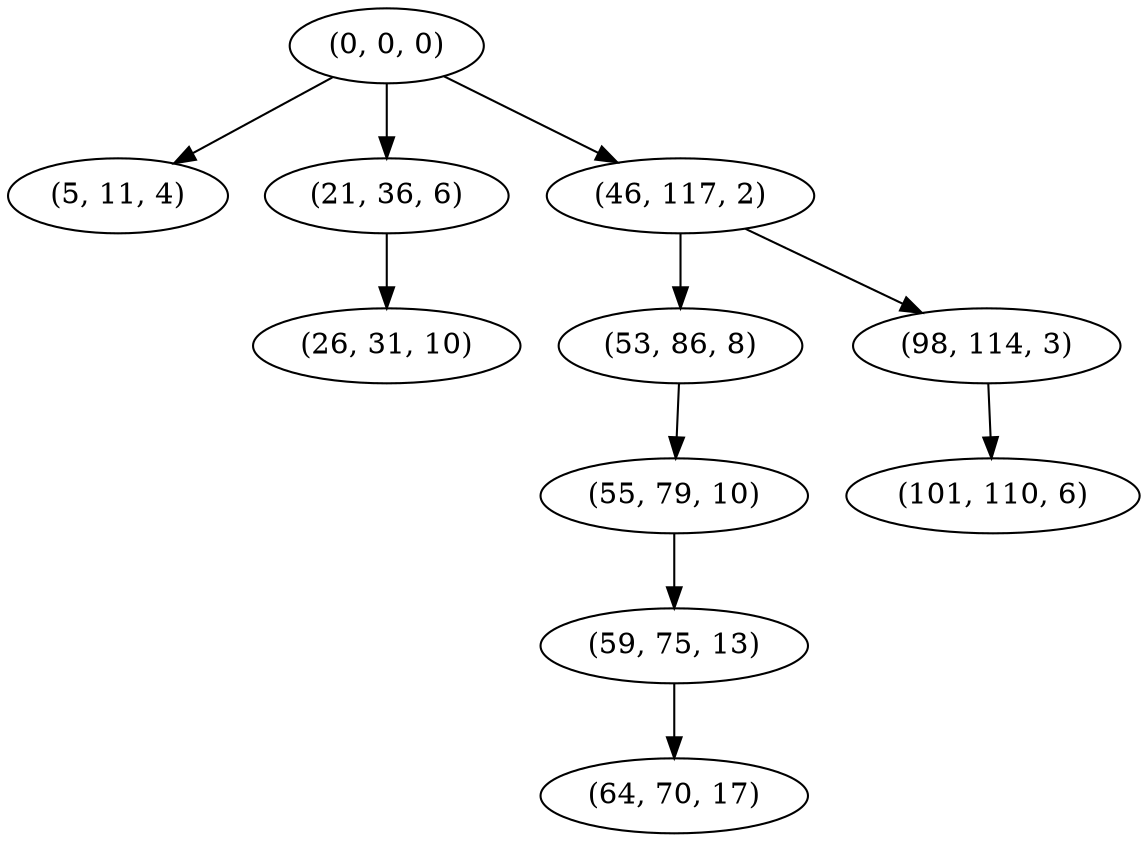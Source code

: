 digraph tree {
    "(0, 0, 0)";
    "(5, 11, 4)";
    "(21, 36, 6)";
    "(26, 31, 10)";
    "(46, 117, 2)";
    "(53, 86, 8)";
    "(55, 79, 10)";
    "(59, 75, 13)";
    "(64, 70, 17)";
    "(98, 114, 3)";
    "(101, 110, 6)";
    "(0, 0, 0)" -> "(5, 11, 4)";
    "(0, 0, 0)" -> "(21, 36, 6)";
    "(0, 0, 0)" -> "(46, 117, 2)";
    "(21, 36, 6)" -> "(26, 31, 10)";
    "(46, 117, 2)" -> "(53, 86, 8)";
    "(46, 117, 2)" -> "(98, 114, 3)";
    "(53, 86, 8)" -> "(55, 79, 10)";
    "(55, 79, 10)" -> "(59, 75, 13)";
    "(59, 75, 13)" -> "(64, 70, 17)";
    "(98, 114, 3)" -> "(101, 110, 6)";
}
